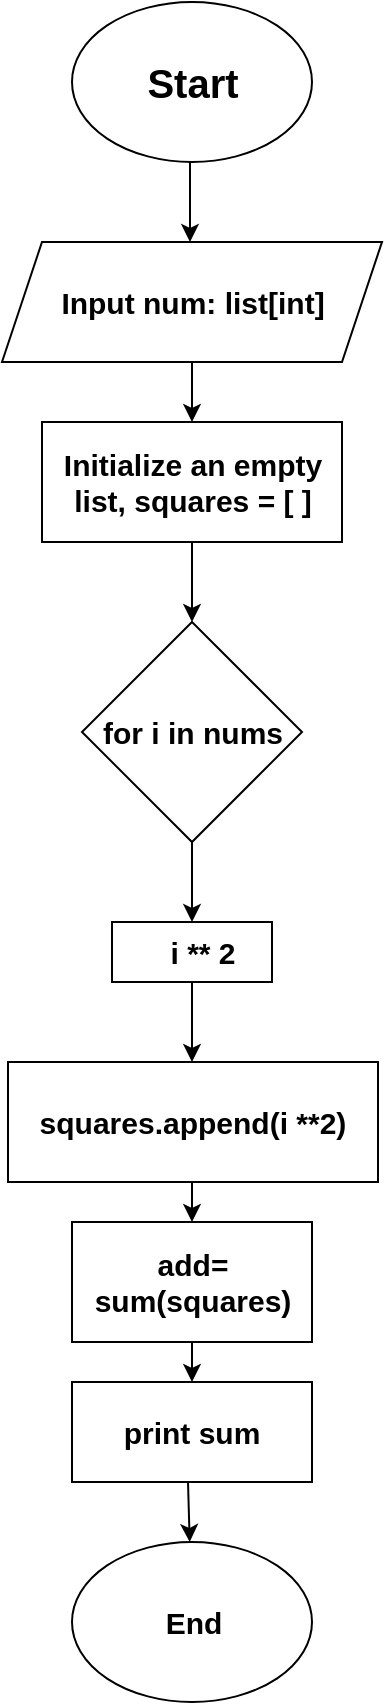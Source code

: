 <mxfile version="20.2.6" type="github"><diagram id="9oxP4JsJpqfAQMZ5GHwR" name="Page-1"><mxGraphModel dx="1736" dy="900" grid="1" gridSize="10" guides="1" tooltips="1" connect="1" arrows="1" fold="1" page="1" pageScale="1" pageWidth="850" pageHeight="1100" math="0" shadow="0"><root><mxCell id="0"/><mxCell id="1" parent="0"/><mxCell id="lag9xf8xZ8JqUQf-tjeO-1" value="" style="ellipse;whiteSpace=wrap;html=1;" vertex="1" parent="1"><mxGeometry x="365" y="20" width="120" height="80" as="geometry"/></mxCell><mxCell id="lag9xf8xZ8JqUQf-tjeO-2" value="&lt;b&gt;&lt;font style=&quot;font-size: 20px;&quot;&gt;Start&lt;/font&gt;&lt;/b&gt;" style="text;html=1;resizable=0;autosize=1;align=center;verticalAlign=middle;points=[];fillColor=none;strokeColor=none;rounded=0;" vertex="1" parent="1"><mxGeometry x="390" y="40" width="70" height="40" as="geometry"/></mxCell><mxCell id="lag9xf8xZ8JqUQf-tjeO-3" value="" style="endArrow=classic;html=1;rounded=0;fontSize=20;" edge="1" parent="1"><mxGeometry width="50" height="50" relative="1" as="geometry"><mxPoint x="424" y="100" as="sourcePoint"/><mxPoint x="424" y="140" as="targetPoint"/></mxGeometry></mxCell><mxCell id="lag9xf8xZ8JqUQf-tjeO-4" value="" style="shape=parallelogram;perimeter=parallelogramPerimeter;whiteSpace=wrap;html=1;fixedSize=1;fontSize=20;" vertex="1" parent="1"><mxGeometry x="330" y="140" width="190" height="60" as="geometry"/></mxCell><mxCell id="lag9xf8xZ8JqUQf-tjeO-5" value="&lt;b style=&quot;font-size: 15px;&quot;&gt;&lt;font style=&quot;font-size: 15px;&quot;&gt;Input num: list[int]&lt;/font&gt;&lt;/b&gt;" style="text;html=1;resizable=0;autosize=1;align=center;verticalAlign=middle;points=[];fillColor=none;strokeColor=none;rounded=0;" vertex="1" parent="1"><mxGeometry x="345" y="155" width="160" height="30" as="geometry"/></mxCell><mxCell id="lag9xf8xZ8JqUQf-tjeO-6" value="" style="endArrow=classic;html=1;rounded=0;fontSize=20;" edge="1" parent="1" target="lag9xf8xZ8JqUQf-tjeO-7"><mxGeometry width="50" height="50" relative="1" as="geometry"><mxPoint x="425" y="200" as="sourcePoint"/><mxPoint x="425" y="240" as="targetPoint"/></mxGeometry></mxCell><mxCell id="lag9xf8xZ8JqUQf-tjeO-7" value="" style="rounded=0;whiteSpace=wrap;html=1;fontSize=20;" vertex="1" parent="1"><mxGeometry x="350" y="230" width="150" height="60" as="geometry"/></mxCell><mxCell id="lag9xf8xZ8JqUQf-tjeO-8" value="&lt;font style=&quot;font-size: 15px;&quot;&gt;&lt;b&gt;Initialize an empty&lt;br&gt;list, squares = [ ]&lt;/b&gt;&lt;/font&gt;" style="text;html=1;resizable=0;autosize=1;align=center;verticalAlign=middle;points=[];fillColor=none;strokeColor=none;rounded=0;" vertex="1" parent="1"><mxGeometry x="350" y="235" width="150" height="50" as="geometry"/></mxCell><mxCell id="lag9xf8xZ8JqUQf-tjeO-9" value="" style="rounded=0;whiteSpace=wrap;html=1;fontSize=15;" vertex="1" parent="1"><mxGeometry x="385" y="480" width="80" height="30" as="geometry"/></mxCell><mxCell id="lag9xf8xZ8JqUQf-tjeO-11" value="" style="endArrow=classic;html=1;rounded=0;fontSize=20;" edge="1" parent="1"><mxGeometry width="50" height="50" relative="1" as="geometry"><mxPoint x="425" y="290" as="sourcePoint"/><mxPoint x="425" y="330" as="targetPoint"/></mxGeometry></mxCell><mxCell id="lag9xf8xZ8JqUQf-tjeO-13" value="&lt;b style=&quot;font-size: 15px;&quot;&gt;&lt;font style=&quot;font-size: 15px;&quot;&gt;i ** 2&lt;/font&gt;&lt;/b&gt;" style="text;html=1;resizable=0;autosize=1;align=center;verticalAlign=middle;points=[];fillColor=none;strokeColor=none;rounded=0;" vertex="1" parent="1"><mxGeometry x="400" y="480" width="60" height="30" as="geometry"/></mxCell><mxCell id="lag9xf8xZ8JqUQf-tjeO-20" value="" style="rhombus;whiteSpace=wrap;html=1;fontSize=15;strokeWidth=1;fillColor=default;" vertex="1" parent="1"><mxGeometry x="370" y="330" width="110" height="110" as="geometry"/></mxCell><mxCell id="lag9xf8xZ8JqUQf-tjeO-21" value="&lt;span style=&quot;font-size: 15px;&quot;&gt;&lt;b&gt;for i in nums&lt;/b&gt;&lt;/span&gt;" style="text;html=1;resizable=0;autosize=1;align=center;verticalAlign=middle;points=[];fillColor=none;strokeColor=none;rounded=0;" vertex="1" parent="1"><mxGeometry x="370" y="370" width="110" height="30" as="geometry"/></mxCell><mxCell id="lag9xf8xZ8JqUQf-tjeO-24" value="" style="endArrow=classic;html=1;rounded=0;fontSize=20;" edge="1" parent="1"><mxGeometry width="50" height="50" relative="1" as="geometry"><mxPoint x="425" y="440" as="sourcePoint"/><mxPoint x="425" y="480" as="targetPoint"/></mxGeometry></mxCell><mxCell id="lag9xf8xZ8JqUQf-tjeO-34" value="" style="endArrow=classic;html=1;rounded=0;fontSize=20;" edge="1" parent="1"><mxGeometry width="50" height="50" relative="1" as="geometry"><mxPoint x="425" y="510" as="sourcePoint"/><mxPoint x="425" y="550" as="targetPoint"/></mxGeometry></mxCell><mxCell id="lag9xf8xZ8JqUQf-tjeO-35" value="" style="rounded=0;whiteSpace=wrap;html=1;fontSize=15;strokeWidth=1;fillColor=default;" vertex="1" parent="1"><mxGeometry x="333" y="550" width="185" height="60" as="geometry"/></mxCell><mxCell id="lag9xf8xZ8JqUQf-tjeO-36" value="&lt;b&gt;squares.append(i **2)&lt;/b&gt;" style="text;html=1;strokeColor=none;fillColor=none;align=center;verticalAlign=middle;whiteSpace=wrap;rounded=0;fontSize=15;" vertex="1" parent="1"><mxGeometry x="338" y="565" width="175" height="30" as="geometry"/></mxCell><mxCell id="lag9xf8xZ8JqUQf-tjeO-42" value="" style="endArrow=classic;html=1;rounded=0;fontSize=20;" edge="1" parent="1" target="lag9xf8xZ8JqUQf-tjeO-43"><mxGeometry width="50" height="50" relative="1" as="geometry"><mxPoint x="425" y="610" as="sourcePoint"/><mxPoint x="425" y="650" as="targetPoint"/></mxGeometry></mxCell><mxCell id="lag9xf8xZ8JqUQf-tjeO-43" value="" style="rounded=0;whiteSpace=wrap;html=1;fontSize=15;strokeWidth=1;fillColor=default;" vertex="1" parent="1"><mxGeometry x="365" y="630" width="120" height="60" as="geometry"/></mxCell><mxCell id="lag9xf8xZ8JqUQf-tjeO-44" value="&lt;b&gt;add= sum(squares)&lt;/b&gt;" style="text;html=1;strokeColor=none;fillColor=none;align=center;verticalAlign=middle;whiteSpace=wrap;rounded=0;fontSize=15;" vertex="1" parent="1"><mxGeometry x="388" y="645" width="75" height="30" as="geometry"/></mxCell><mxCell id="lag9xf8xZ8JqUQf-tjeO-45" value="" style="endArrow=classic;html=1;rounded=0;fontSize=20;" edge="1" parent="1" target="lag9xf8xZ8JqUQf-tjeO-46"><mxGeometry width="50" height="50" relative="1" as="geometry"><mxPoint x="425" y="690" as="sourcePoint"/><mxPoint x="425" y="730" as="targetPoint"/></mxGeometry></mxCell><mxCell id="lag9xf8xZ8JqUQf-tjeO-46" value="" style="rounded=0;whiteSpace=wrap;html=1;fontSize=15;strokeWidth=1;fillColor=default;" vertex="1" parent="1"><mxGeometry x="365" y="710" width="120" height="50" as="geometry"/></mxCell><mxCell id="lag9xf8xZ8JqUQf-tjeO-47" value="print sum" style="text;html=1;strokeColor=none;fillColor=none;align=center;verticalAlign=middle;whiteSpace=wrap;rounded=0;fontSize=15;fontStyle=1" vertex="1" parent="1"><mxGeometry x="385" y="720" width="80" height="30" as="geometry"/></mxCell><mxCell id="lag9xf8xZ8JqUQf-tjeO-48" value="" style="endArrow=classic;html=1;rounded=0;fontSize=20;" edge="1" parent="1" target="lag9xf8xZ8JqUQf-tjeO-50"><mxGeometry width="50" height="50" relative="1" as="geometry"><mxPoint x="423.0" y="760" as="sourcePoint"/><mxPoint x="423.0" y="800" as="targetPoint"/></mxGeometry></mxCell><mxCell id="lag9xf8xZ8JqUQf-tjeO-50" value="" style="ellipse;whiteSpace=wrap;html=1;fontSize=15;strokeWidth=1;fillColor=default;" vertex="1" parent="1"><mxGeometry x="365" y="790" width="120" height="80" as="geometry"/></mxCell><mxCell id="lag9xf8xZ8JqUQf-tjeO-52" value="End" style="text;html=1;strokeColor=none;fillColor=none;align=center;verticalAlign=middle;whiteSpace=wrap;rounded=0;fontSize=15;fontStyle=1" vertex="1" parent="1"><mxGeometry x="385.5" y="815" width="80" height="30" as="geometry"/></mxCell></root></mxGraphModel></diagram></mxfile>